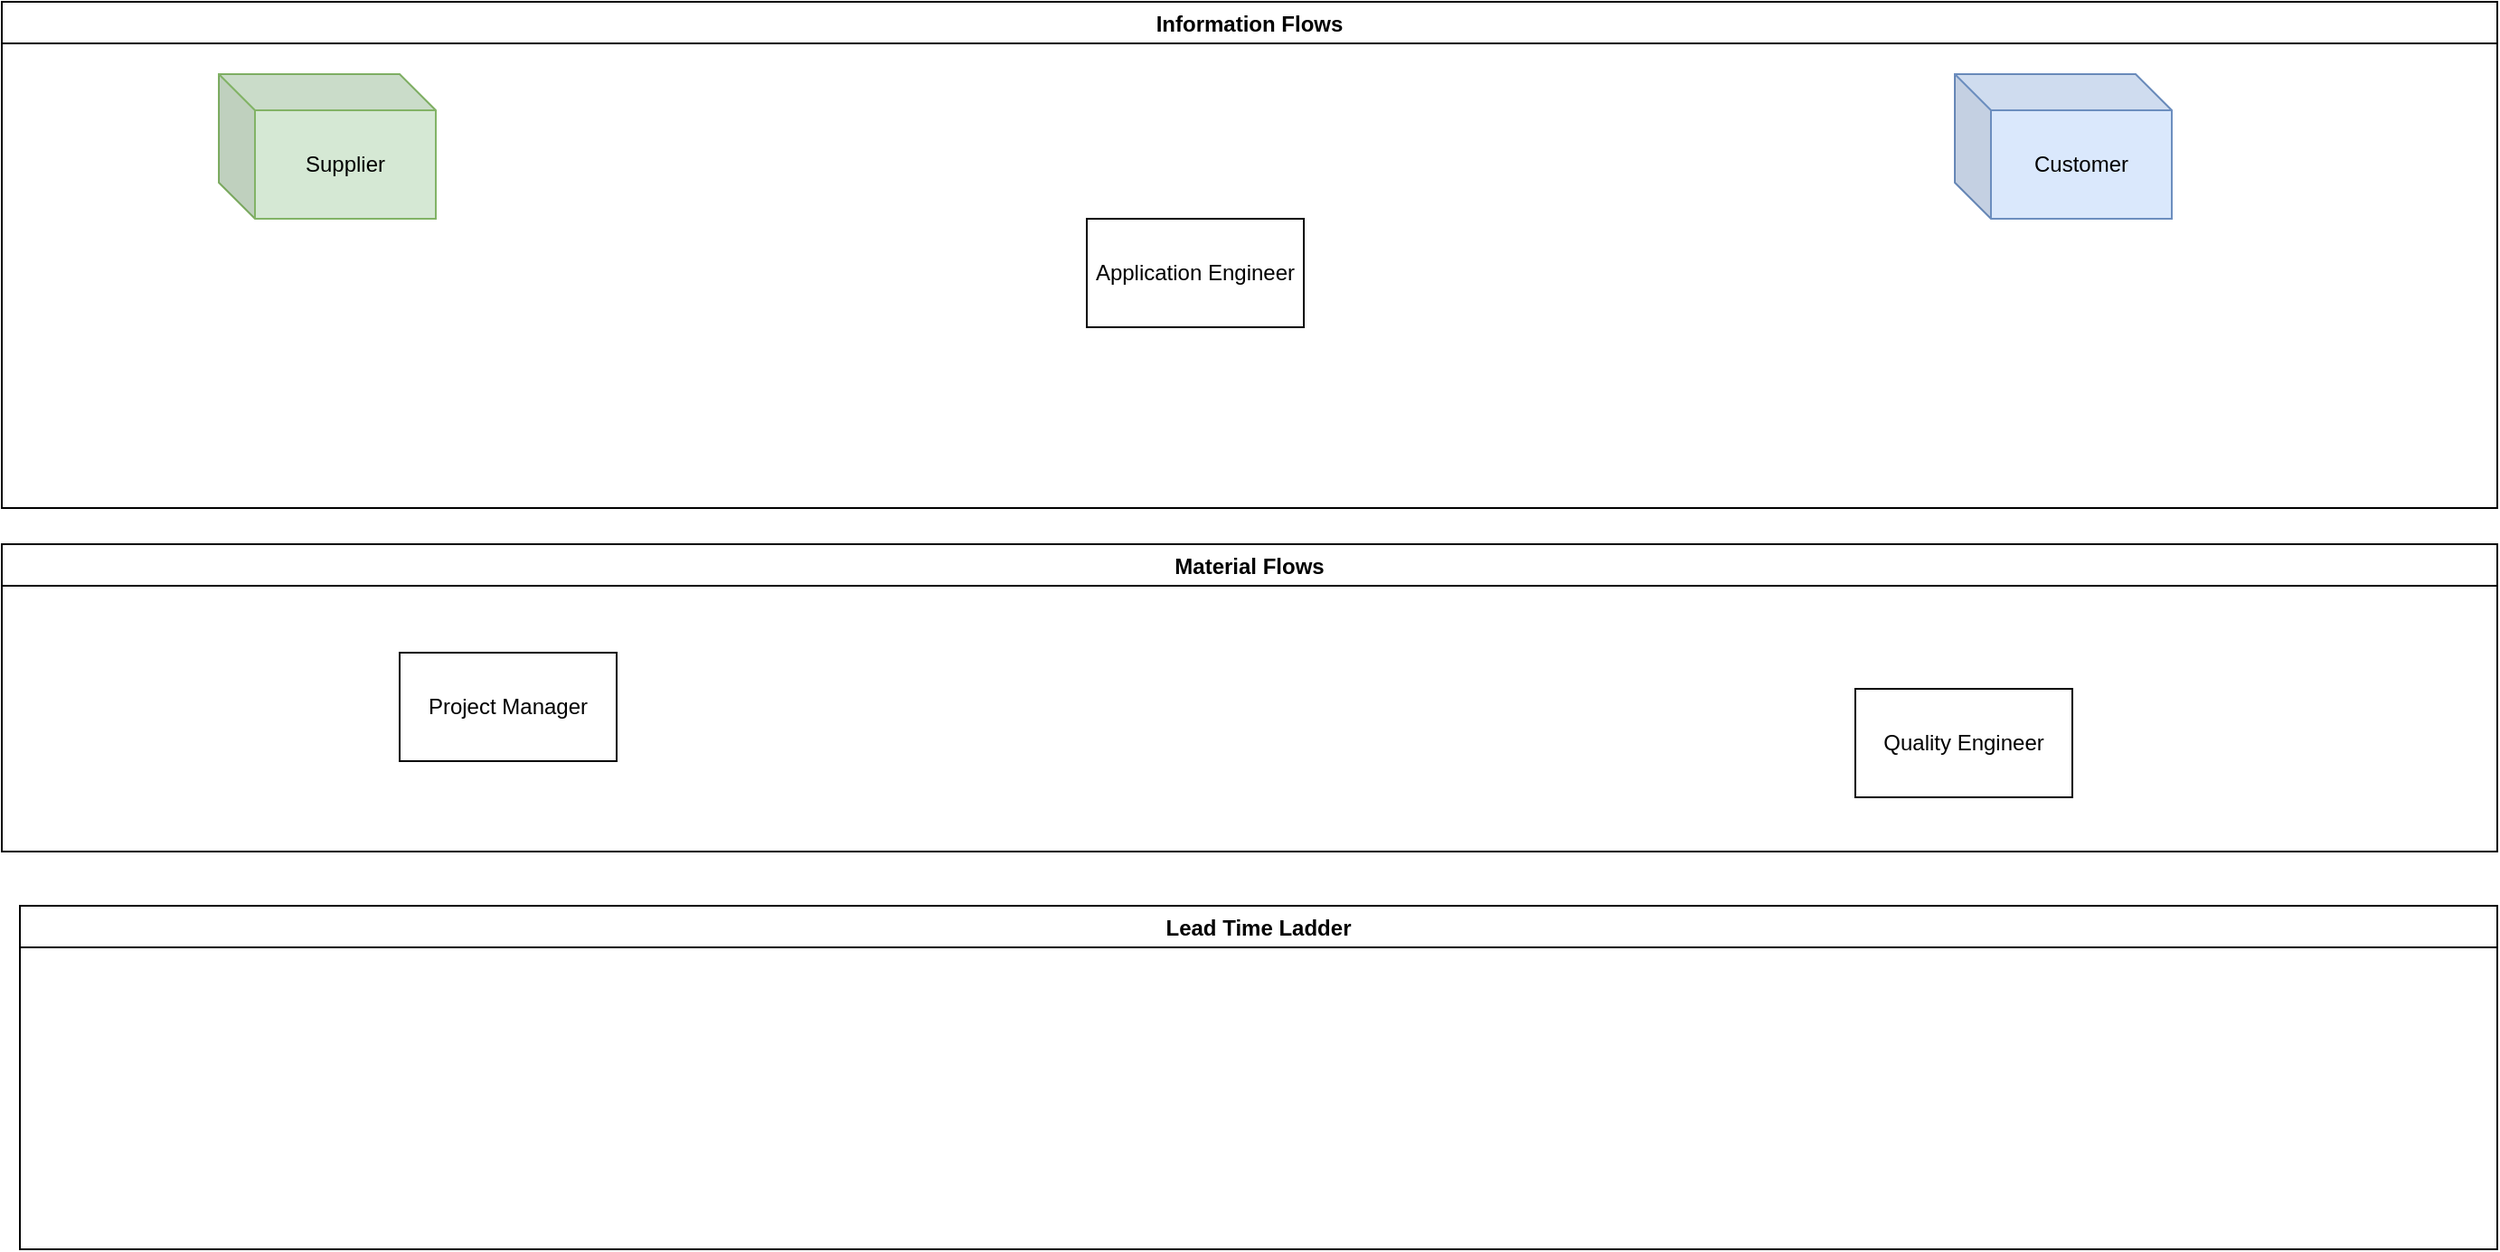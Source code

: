 <mxfile version="14.6.10" type="github"><diagram id="kgpKYQtTHZ0yAKxKKP6v" name="Page-1"><mxGraphModel dx="2272" dy="794" grid="1" gridSize="10" guides="1" tooltips="1" connect="1" arrows="1" fold="1" page="1" pageScale="1" pageWidth="850" pageHeight="1100" math="0" shadow="0"><root><mxCell id="0"/><mxCell id="1" parent="0"/><mxCell id="3BVnV9-UqfPBugqdNW3k-4" value="Information Flows" style="swimlane;" vertex="1" parent="1"><mxGeometry x="-600" y="80" width="1380" height="280" as="geometry"/></mxCell><mxCell id="3BVnV9-UqfPBugqdNW3k-10" value="Customer" style="shape=cube;whiteSpace=wrap;html=1;boundedLbl=1;backgroundOutline=1;darkOpacity=0.05;darkOpacity2=0.1;fillColor=#dae8fc;strokeColor=#6c8ebf;" vertex="1" parent="3BVnV9-UqfPBugqdNW3k-4"><mxGeometry x="1080" y="40" width="120" height="80" as="geometry"/></mxCell><mxCell id="3BVnV9-UqfPBugqdNW3k-11" value="Supplier" style="shape=cube;whiteSpace=wrap;html=1;boundedLbl=1;backgroundOutline=1;darkOpacity=0.05;darkOpacity2=0.1;fillColor=#d5e8d4;strokeColor=#82b366;" vertex="1" parent="3BVnV9-UqfPBugqdNW3k-4"><mxGeometry x="120" y="40" width="120" height="80" as="geometry"/></mxCell><mxCell id="3BVnV9-UqfPBugqdNW3k-8" value="Application Engineer" style="rounded=0;whiteSpace=wrap;html=1;" vertex="1" parent="3BVnV9-UqfPBugqdNW3k-4"><mxGeometry x="600" y="120" width="120" height="60" as="geometry"/></mxCell><mxCell id="3BVnV9-UqfPBugqdNW3k-5" value="Material Flows" style="swimlane;" vertex="1" parent="1"><mxGeometry x="-600" y="380" width="1380" height="170" as="geometry"/></mxCell><mxCell id="3BVnV9-UqfPBugqdNW3k-1" value="Project Manager" style="rounded=0;whiteSpace=wrap;html=1;" vertex="1" parent="3BVnV9-UqfPBugqdNW3k-5"><mxGeometry x="220" y="60" width="120" height="60" as="geometry"/></mxCell><mxCell id="3BVnV9-UqfPBugqdNW3k-9" value="Quality Engineer" style="rounded=0;whiteSpace=wrap;html=1;" vertex="1" parent="3BVnV9-UqfPBugqdNW3k-5"><mxGeometry x="1025" y="80" width="120" height="60" as="geometry"/></mxCell><mxCell id="3BVnV9-UqfPBugqdNW3k-6" value="Lead Time Ladder" style="swimlane;" vertex="1" parent="1"><mxGeometry x="-590" y="580" width="1370" height="190" as="geometry"/></mxCell></root></mxGraphModel></diagram></mxfile>